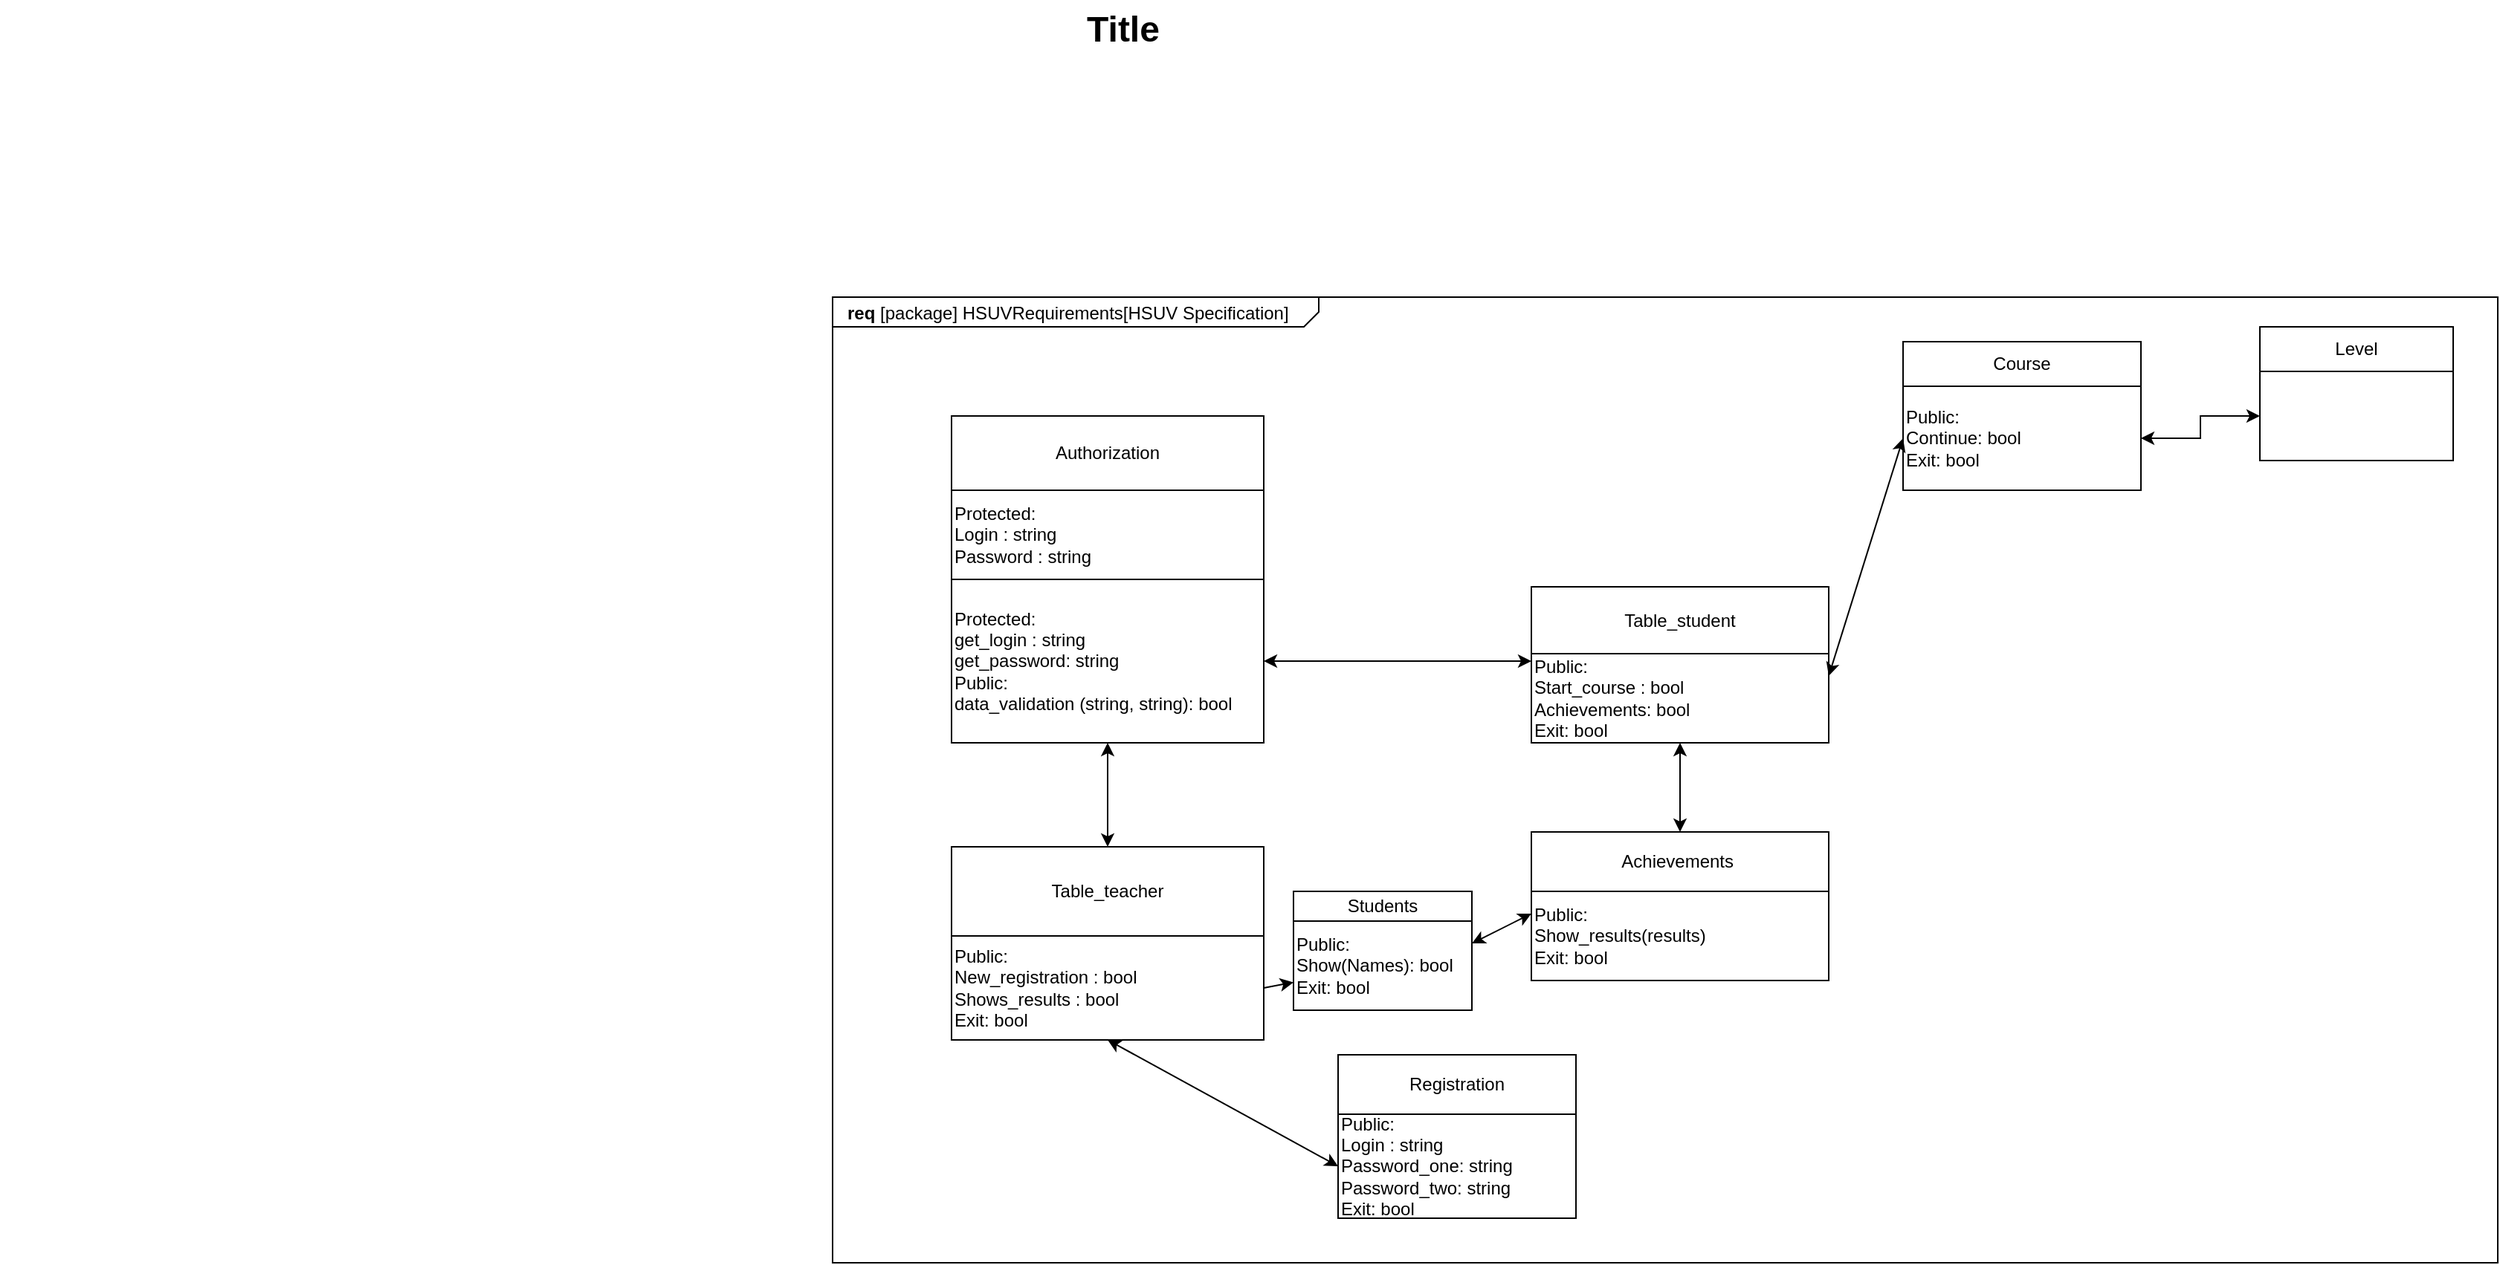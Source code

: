 <mxfile version="14.4.9" type="github">
  <diagram name="Page-1" id="929967ad-93f9-6ef4-fab6-5d389245f69c">
    <mxGraphModel dx="990" dy="576" grid="1" gridSize="10" guides="1" tooltips="1" connect="1" arrows="1" fold="1" page="1" pageScale="1.5" pageWidth="1169" pageHeight="826" background="none" math="0" shadow="0">
      <root>
        <mxCell id="0" style=";html=1;" />
        <mxCell id="1" style=";html=1;" parent="0" />
        <mxCell id="1672d66443f91eb5-1" value="&lt;p style=&quot;margin: 0px ; margin-top: 4px ; margin-left: 10px ; text-align: left&quot;&gt;&lt;b&gt;req&lt;/b&gt;&amp;nbsp;[package] HSUVRequirements[HSUV Specification]&lt;/p&gt;" style="html=1;strokeWidth=1;shape=mxgraph.sysml.package;html=1;overflow=fill;whiteSpace=wrap;fillColor=none;gradientColor=none;fontSize=12;align=center;labelX=327.64;" parent="1" vertex="1">
          <mxGeometry x="680" y="240" width="1120" height="650" as="geometry" />
        </mxCell>
        <mxCell id="1672d66443f91eb5-23" value="Title" style="text;strokeColor=none;fillColor=none;html=1;fontSize=24;fontStyle=1;verticalAlign=middle;align=center;" parent="1" vertex="1">
          <mxGeometry x="120" y="40" width="1510" height="40" as="geometry" />
        </mxCell>
        <mxCell id="on8Y2TkBCUf9qJ8yXon4-2" value="Authorization" style="rounded=0;whiteSpace=wrap;html=1;" vertex="1" parent="1">
          <mxGeometry x="760" y="320" width="210" height="50" as="geometry" />
        </mxCell>
        <mxCell id="on8Y2TkBCUf9qJ8yXon4-5" value="Protected:&lt;br&gt;Login : string&lt;br&gt;Password : string" style="rounded=0;whiteSpace=wrap;html=1;align=left;" vertex="1" parent="1">
          <mxGeometry x="760" y="370" width="210" height="60" as="geometry" />
        </mxCell>
        <mxCell id="on8Y2TkBCUf9qJ8yXon4-6" value="Protected:&lt;br&gt;get_login : string&lt;br&gt;get_password: string&lt;br&gt;Public:&lt;br&gt;data_validation (string, string): bool" style="rounded=0;whiteSpace=wrap;html=1;align=left;" vertex="1" parent="1">
          <mxGeometry x="760" y="430" width="210" height="110" as="geometry" />
        </mxCell>
        <mxCell id="on8Y2TkBCUf9qJ8yXon4-8" value="" style="endArrow=classic;html=1;exitX=1;exitY=0.5;exitDx=0;exitDy=0;startArrow=classic;startFill=1;" edge="1" parent="1" source="on8Y2TkBCUf9qJ8yXon4-6">
          <mxGeometry width="50" height="50" relative="1" as="geometry">
            <mxPoint x="1100" y="540" as="sourcePoint" />
            <mxPoint x="1150" y="485" as="targetPoint" />
          </mxGeometry>
        </mxCell>
        <mxCell id="on8Y2TkBCUf9qJ8yXon4-12" value="Table_student" style="rounded=0;whiteSpace=wrap;html=1;align=center;" vertex="1" parent="1">
          <mxGeometry x="1150" y="435" width="200" height="45" as="geometry" />
        </mxCell>
        <mxCell id="on8Y2TkBCUf9qJ8yXon4-14" value="Public:&lt;br&gt;&lt;div&gt;&lt;span&gt;Start_course : bool&lt;/span&gt;&lt;/div&gt;Achievements: bool&lt;br&gt;Exit: bool" style="rounded=0;whiteSpace=wrap;html=1;align=left;" vertex="1" parent="1">
          <mxGeometry x="1150" y="480" width="200" height="60" as="geometry" />
        </mxCell>
        <mxCell id="on8Y2TkBCUf9qJ8yXon4-15" value="" style="endArrow=classic;html=1;entryX=0.5;entryY=0;entryDx=0;entryDy=0;exitX=0.5;exitY=1;exitDx=0;exitDy=0;startArrow=classic;startFill=1;" edge="1" parent="1" source="on8Y2TkBCUf9qJ8yXon4-6" target="on8Y2TkBCUf9qJ8yXon4-16">
          <mxGeometry width="50" height="50" relative="1" as="geometry">
            <mxPoint x="1100" y="530" as="sourcePoint" />
            <mxPoint x="1150" y="480" as="targetPoint" />
            <Array as="points" />
          </mxGeometry>
        </mxCell>
        <mxCell id="on8Y2TkBCUf9qJ8yXon4-16" value="Table_teacher" style="rounded=0;whiteSpace=wrap;html=1;align=center;" vertex="1" parent="1">
          <mxGeometry x="760" y="610" width="210" height="60" as="geometry" />
        </mxCell>
        <mxCell id="on8Y2TkBCUf9qJ8yXon4-17" value="Public:&lt;br&gt;New_registration : bool&lt;br&gt;Shows_results : bool&lt;br&gt;Exit: bool" style="rounded=0;whiteSpace=wrap;html=1;align=left;" vertex="1" parent="1">
          <mxGeometry x="760" y="670" width="210" height="70" as="geometry" />
        </mxCell>
        <mxCell id="on8Y2TkBCUf9qJ8yXon4-31" value="" style="edgeStyle=orthogonalEdgeStyle;rounded=0;orthogonalLoop=1;jettySize=auto;html=1;startArrow=classic;startFill=1;" edge="1" parent="1" source="on8Y2TkBCUf9qJ8yXon4-18" target="on8Y2TkBCUf9qJ8yXon4-22">
          <mxGeometry relative="1" as="geometry" />
        </mxCell>
        <mxCell id="on8Y2TkBCUf9qJ8yXon4-18" value="Public:&lt;br&gt;Continue: bool&lt;br&gt;Exit: bool" style="rounded=0;whiteSpace=wrap;html=1;align=left;" vertex="1" parent="1">
          <mxGeometry x="1400" y="300" width="160" height="70" as="geometry" />
        </mxCell>
        <mxCell id="on8Y2TkBCUf9qJ8yXon4-19" value="" style="endArrow=classic;html=1;exitX=1;exitY=0.25;exitDx=0;exitDy=0;entryX=0;entryY=0.5;entryDx=0;entryDy=0;startArrow=classic;startFill=1;" edge="1" parent="1" source="on8Y2TkBCUf9qJ8yXon4-14" target="on8Y2TkBCUf9qJ8yXon4-18">
          <mxGeometry width="50" height="50" relative="1" as="geometry">
            <mxPoint x="1100" y="570" as="sourcePoint" />
            <mxPoint x="1150" y="520" as="targetPoint" />
          </mxGeometry>
        </mxCell>
        <mxCell id="on8Y2TkBCUf9qJ8yXon4-21" value="Level" style="rounded=0;whiteSpace=wrap;html=1;align=center;" vertex="1" parent="1">
          <mxGeometry x="1640" y="260" width="130" height="30" as="geometry" />
        </mxCell>
        <mxCell id="on8Y2TkBCUf9qJ8yXon4-22" value="" style="rounded=0;whiteSpace=wrap;html=1;align=center;" vertex="1" parent="1">
          <mxGeometry x="1640" y="290" width="130" height="60" as="geometry" />
        </mxCell>
        <mxCell id="on8Y2TkBCUf9qJ8yXon4-28" value="Students" style="rounded=0;whiteSpace=wrap;html=1;align=center;" vertex="1" parent="1">
          <mxGeometry x="990" y="640" width="120" height="20" as="geometry" />
        </mxCell>
        <mxCell id="on8Y2TkBCUf9qJ8yXon4-32" value="Course" style="rounded=0;whiteSpace=wrap;html=1;align=center;" vertex="1" parent="1">
          <mxGeometry x="1400" y="270" width="160" height="30" as="geometry" />
        </mxCell>
        <mxCell id="on8Y2TkBCUf9qJ8yXon4-33" value="Public:&lt;br&gt;Show(Names): bool&lt;br&gt;Exit: bool&amp;nbsp;" style="rounded=0;whiteSpace=wrap;html=1;align=left;" vertex="1" parent="1">
          <mxGeometry x="990" y="660" width="120" height="60" as="geometry" />
        </mxCell>
        <mxCell id="on8Y2TkBCUf9qJ8yXon4-34" value="" style="endArrow=classic;html=1;exitX=1;exitY=0.5;exitDx=0;exitDy=0;" edge="1" parent="1" source="on8Y2TkBCUf9qJ8yXon4-17" target="on8Y2TkBCUf9qJ8yXon4-33">
          <mxGeometry width="50" height="50" relative="1" as="geometry">
            <mxPoint x="1190" y="560" as="sourcePoint" />
            <mxPoint x="1240" y="510" as="targetPoint" />
          </mxGeometry>
        </mxCell>
        <mxCell id="on8Y2TkBCUf9qJ8yXon4-36" value="Achievements&amp;nbsp;" style="rounded=0;whiteSpace=wrap;html=1;align=center;" vertex="1" parent="1">
          <mxGeometry x="1150" y="600" width="200" height="40" as="geometry" />
        </mxCell>
        <mxCell id="on8Y2TkBCUf9qJ8yXon4-37" value="Public:&lt;br&gt;Show_results(results)&lt;br&gt;Exit: bool" style="rounded=0;whiteSpace=wrap;html=1;align=left;" vertex="1" parent="1">
          <mxGeometry x="1150" y="640" width="200" height="60" as="geometry" />
        </mxCell>
        <mxCell id="on8Y2TkBCUf9qJ8yXon4-38" value="" style="endArrow=classic;html=1;exitX=1;exitY=0.25;exitDx=0;exitDy=0;entryX=0;entryY=0.25;entryDx=0;entryDy=0;startArrow=classic;startFill=1;" edge="1" parent="1" source="on8Y2TkBCUf9qJ8yXon4-33" target="on8Y2TkBCUf9qJ8yXon4-37">
          <mxGeometry width="50" height="50" relative="1" as="geometry">
            <mxPoint x="1190" y="550" as="sourcePoint" />
            <mxPoint x="1240" y="500" as="targetPoint" />
          </mxGeometry>
        </mxCell>
        <mxCell id="on8Y2TkBCUf9qJ8yXon4-39" value="" style="endArrow=classic;html=1;exitX=0.5;exitY=1;exitDx=0;exitDy=0;entryX=0.5;entryY=0;entryDx=0;entryDy=0;startArrow=classic;startFill=1;" edge="1" parent="1" source="on8Y2TkBCUf9qJ8yXon4-14" target="on8Y2TkBCUf9qJ8yXon4-36">
          <mxGeometry width="50" height="50" relative="1" as="geometry">
            <mxPoint x="1190" y="550" as="sourcePoint" />
            <mxPoint x="1240" y="500" as="targetPoint" />
          </mxGeometry>
        </mxCell>
        <mxCell id="on8Y2TkBCUf9qJ8yXon4-41" value="Registration" style="rounded=0;whiteSpace=wrap;html=1;align=center;" vertex="1" parent="1">
          <mxGeometry x="1020" y="750" width="160" height="40" as="geometry" />
        </mxCell>
        <mxCell id="on8Y2TkBCUf9qJ8yXon4-42" value="&lt;div&gt;&lt;span&gt;Public:&lt;/span&gt;&lt;/div&gt;&lt;div&gt;&lt;span&gt;Login : string&lt;/span&gt;&lt;/div&gt;&lt;div&gt;&lt;span&gt;Password_one: string&lt;/span&gt;&lt;/div&gt;Password_two: string&lt;br&gt;Exit: bool" style="rounded=0;whiteSpace=wrap;html=1;align=left;" vertex="1" parent="1">
          <mxGeometry x="1020" y="790" width="160" height="70" as="geometry" />
        </mxCell>
        <mxCell id="on8Y2TkBCUf9qJ8yXon4-43" value="" style="endArrow=classic;html=1;exitX=0.5;exitY=1;exitDx=0;exitDy=0;entryX=0;entryY=0.5;entryDx=0;entryDy=0;startArrow=classic;startFill=1;" edge="1" parent="1" source="on8Y2TkBCUf9qJ8yXon4-17" target="on8Y2TkBCUf9qJ8yXon4-42">
          <mxGeometry width="50" height="50" relative="1" as="geometry">
            <mxPoint x="1190" y="630" as="sourcePoint" />
            <mxPoint x="1240" y="580" as="targetPoint" />
          </mxGeometry>
        </mxCell>
      </root>
    </mxGraphModel>
  </diagram>
</mxfile>
